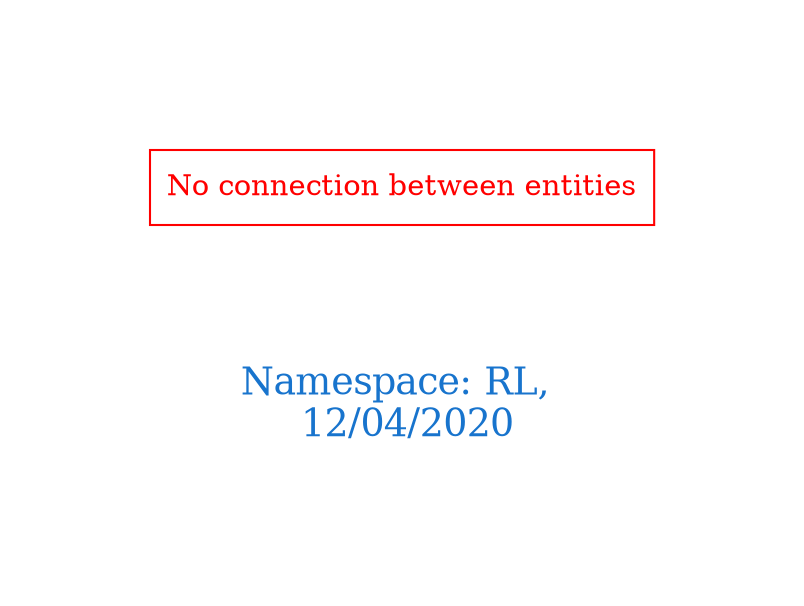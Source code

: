 digraph OGIT_ontology {
 graph [ rankdir= LR,pad=1 
fontsize = 18,
fontcolor= dodgerblue3,label = "\n\n\nNamespace: RL, \n 12/04/2020"];
node[shape=polygon];
edge [  color="gray81"];

"No connection between entities" [fontcolor = "red",color="red", shape="polygon"]
}
